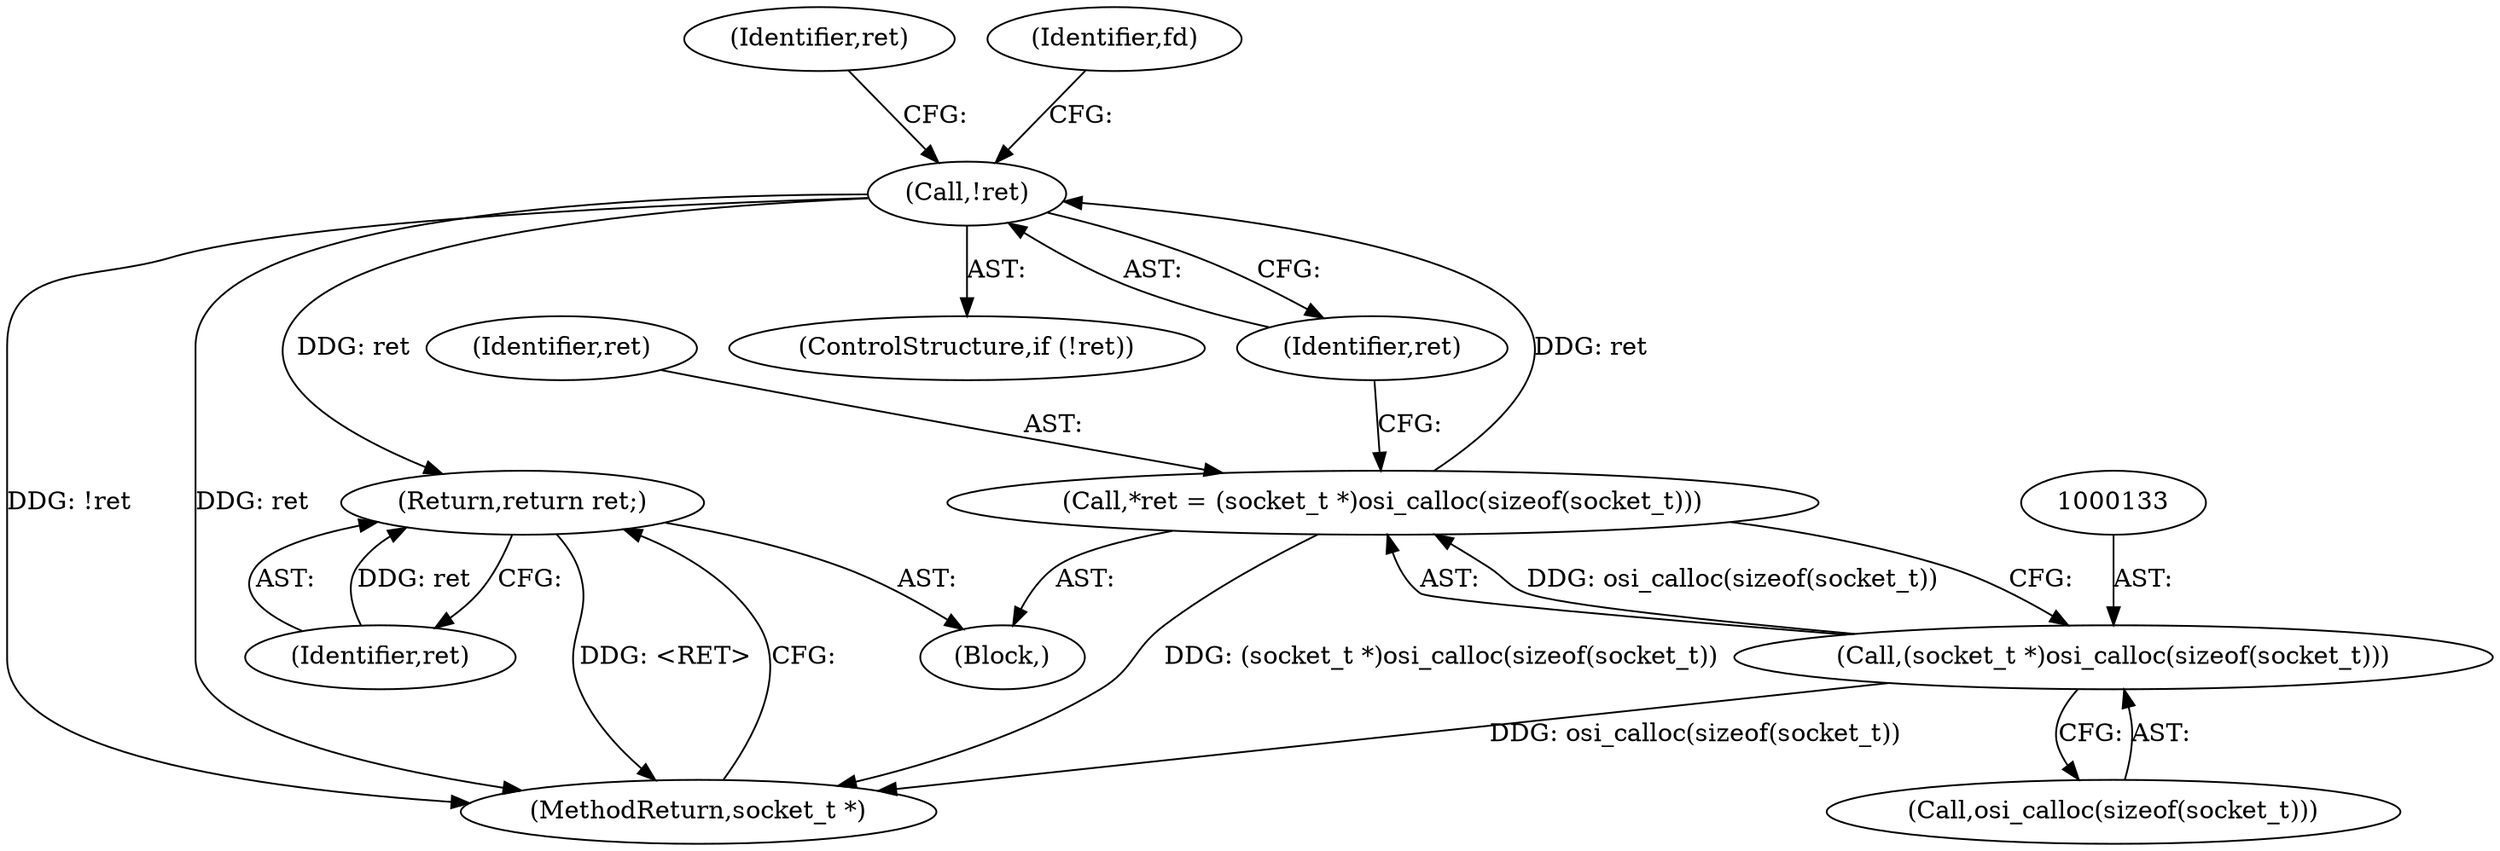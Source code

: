 digraph "0_Android_472271b153c5dc53c28beac55480a8d8434b2d5c_61@pointer" {
"1000138" [label="(Call,!ret)"];
"1000130" [label="(Call,*ret = (socket_t *)osi_calloc(sizeof(socket_t)))"];
"1000132" [label="(Call,(socket_t *)osi_calloc(sizeof(socket_t)))"];
"1000153" [label="(Return,return ret;)"];
"1000131" [label="(Identifier,ret)"];
"1000132" [label="(Call,(socket_t *)osi_calloc(sizeof(socket_t)))"];
"1000138" [label="(Call,!ret)"];
"1000154" [label="(Identifier,ret)"];
"1000130" [label="(Call,*ret = (socket_t *)osi_calloc(sizeof(socket_t)))"];
"1000150" [label="(Identifier,ret)"];
"1000155" [label="(MethodReturn,socket_t *)"];
"1000102" [label="(Block,)"];
"1000134" [label="(Call,osi_calloc(sizeof(socket_t)))"];
"1000137" [label="(ControlStructure,if (!ret))"];
"1000139" [label="(Identifier,ret)"];
"1000142" [label="(Identifier,fd)"];
"1000153" [label="(Return,return ret;)"];
"1000138" -> "1000137"  [label="AST: "];
"1000138" -> "1000139"  [label="CFG: "];
"1000139" -> "1000138"  [label="AST: "];
"1000142" -> "1000138"  [label="CFG: "];
"1000150" -> "1000138"  [label="CFG: "];
"1000138" -> "1000155"  [label="DDG: !ret"];
"1000138" -> "1000155"  [label="DDG: ret"];
"1000130" -> "1000138"  [label="DDG: ret"];
"1000138" -> "1000153"  [label="DDG: ret"];
"1000130" -> "1000102"  [label="AST: "];
"1000130" -> "1000132"  [label="CFG: "];
"1000131" -> "1000130"  [label="AST: "];
"1000132" -> "1000130"  [label="AST: "];
"1000139" -> "1000130"  [label="CFG: "];
"1000130" -> "1000155"  [label="DDG: (socket_t *)osi_calloc(sizeof(socket_t))"];
"1000132" -> "1000130"  [label="DDG: osi_calloc(sizeof(socket_t))"];
"1000132" -> "1000134"  [label="CFG: "];
"1000133" -> "1000132"  [label="AST: "];
"1000134" -> "1000132"  [label="AST: "];
"1000132" -> "1000155"  [label="DDG: osi_calloc(sizeof(socket_t))"];
"1000153" -> "1000102"  [label="AST: "];
"1000153" -> "1000154"  [label="CFG: "];
"1000154" -> "1000153"  [label="AST: "];
"1000155" -> "1000153"  [label="CFG: "];
"1000153" -> "1000155"  [label="DDG: <RET>"];
"1000154" -> "1000153"  [label="DDG: ret"];
}
